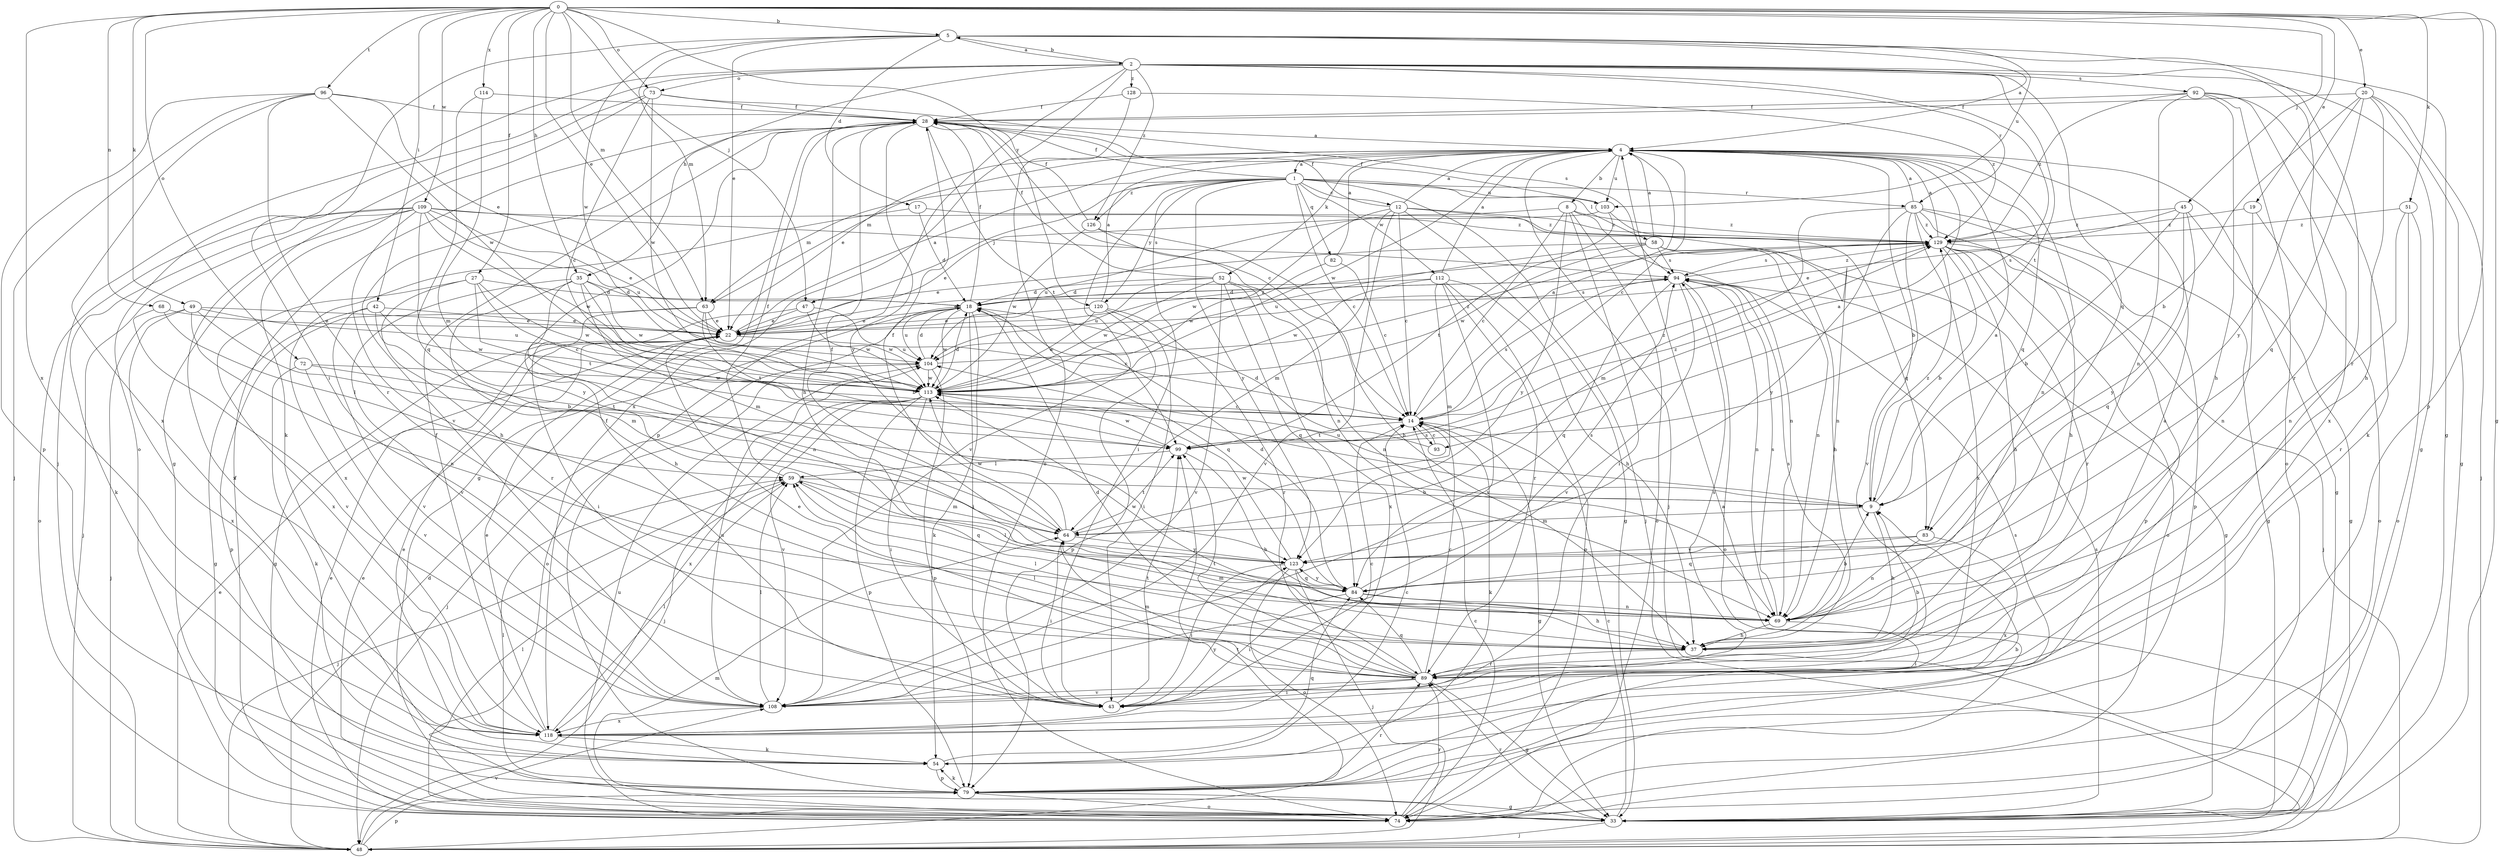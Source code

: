 strict digraph  {
0;
1;
2;
4;
5;
8;
9;
12;
14;
17;
18;
19;
20;
22;
27;
28;
33;
35;
37;
42;
43;
45;
47;
48;
49;
51;
52;
54;
58;
59;
63;
64;
68;
69;
72;
73;
74;
79;
82;
83;
84;
85;
89;
92;
93;
94;
96;
99;
103;
104;
108;
109;
112;
113;
114;
118;
120;
123;
126;
128;
129;
0 -> 5  [label=b];
0 -> 19  [label=e];
0 -> 20  [label=e];
0 -> 22  [label=e];
0 -> 27  [label=f];
0 -> 33  [label=g];
0 -> 35  [label=h];
0 -> 42  [label=i];
0 -> 45  [label=j];
0 -> 47  [label=j];
0 -> 49  [label=k];
0 -> 51  [label=k];
0 -> 63  [label=m];
0 -> 68  [label=n];
0 -> 72  [label=o];
0 -> 73  [label=o];
0 -> 79  [label=p];
0 -> 96  [label=t];
0 -> 109  [label=w];
0 -> 114  [label=x];
0 -> 118  [label=x];
0 -> 120  [label=y];
1 -> 12  [label=c];
1 -> 14  [label=c];
1 -> 28  [label=f];
1 -> 43  [label=i];
1 -> 47  [label=j];
1 -> 48  [label=j];
1 -> 58  [label=l];
1 -> 63  [label=m];
1 -> 82  [label=q];
1 -> 85  [label=r];
1 -> 103  [label=u];
1 -> 108  [label=v];
1 -> 112  [label=w];
1 -> 120  [label=y];
1 -> 123  [label=y];
1 -> 126  [label=z];
2 -> 5  [label=b];
2 -> 33  [label=g];
2 -> 35  [label=h];
2 -> 48  [label=j];
2 -> 73  [label=o];
2 -> 74  [label=o];
2 -> 79  [label=p];
2 -> 83  [label=q];
2 -> 85  [label=r];
2 -> 89  [label=r];
2 -> 92  [label=s];
2 -> 93  [label=s];
2 -> 99  [label=t];
2 -> 118  [label=x];
2 -> 126  [label=z];
2 -> 128  [label=z];
4 -> 1  [label=a];
4 -> 8  [label=b];
4 -> 9  [label=b];
4 -> 14  [label=c];
4 -> 22  [label=e];
4 -> 33  [label=g];
4 -> 48  [label=j];
4 -> 52  [label=k];
4 -> 63  [label=m];
4 -> 69  [label=n];
4 -> 83  [label=q];
4 -> 103  [label=u];
4 -> 113  [label=w];
5 -> 2  [label=a];
5 -> 4  [label=a];
5 -> 17  [label=d];
5 -> 22  [label=e];
5 -> 33  [label=g];
5 -> 43  [label=i];
5 -> 63  [label=m];
5 -> 89  [label=r];
5 -> 103  [label=u];
5 -> 113  [label=w];
8 -> 14  [label=c];
8 -> 43  [label=i];
8 -> 69  [label=n];
8 -> 74  [label=o];
8 -> 104  [label=u];
8 -> 123  [label=y];
8 -> 129  [label=z];
9 -> 4  [label=a];
9 -> 37  [label=h];
9 -> 64  [label=m];
9 -> 104  [label=u];
9 -> 129  [label=z];
12 -> 4  [label=a];
12 -> 14  [label=c];
12 -> 28  [label=f];
12 -> 33  [label=g];
12 -> 64  [label=m];
12 -> 83  [label=q];
12 -> 108  [label=v];
12 -> 113  [label=w];
12 -> 129  [label=z];
14 -> 4  [label=a];
14 -> 33  [label=g];
14 -> 54  [label=k];
14 -> 93  [label=s];
14 -> 94  [label=s];
14 -> 99  [label=t];
14 -> 129  [label=z];
17 -> 18  [label=d];
17 -> 118  [label=x];
17 -> 129  [label=z];
18 -> 22  [label=e];
18 -> 28  [label=f];
18 -> 43  [label=i];
18 -> 54  [label=k];
18 -> 74  [label=o];
18 -> 84  [label=q];
18 -> 94  [label=s];
18 -> 104  [label=u];
18 -> 113  [label=w];
19 -> 69  [label=n];
19 -> 74  [label=o];
19 -> 129  [label=z];
20 -> 9  [label=b];
20 -> 28  [label=f];
20 -> 33  [label=g];
20 -> 37  [label=h];
20 -> 48  [label=j];
20 -> 84  [label=q];
20 -> 123  [label=y];
22 -> 4  [label=a];
22 -> 104  [label=u];
22 -> 129  [label=z];
27 -> 14  [label=c];
27 -> 18  [label=d];
27 -> 89  [label=r];
27 -> 99  [label=t];
27 -> 113  [label=w];
27 -> 118  [label=x];
28 -> 4  [label=a];
28 -> 14  [label=c];
28 -> 33  [label=g];
28 -> 37  [label=h];
28 -> 99  [label=t];
28 -> 108  [label=v];
28 -> 123  [label=y];
33 -> 14  [label=c];
33 -> 22  [label=e];
33 -> 48  [label=j];
33 -> 59  [label=l];
33 -> 89  [label=r];
33 -> 94  [label=s];
35 -> 9  [label=b];
35 -> 18  [label=d];
35 -> 37  [label=h];
35 -> 64  [label=m];
35 -> 69  [label=n];
35 -> 108  [label=v];
35 -> 113  [label=w];
37 -> 59  [label=l];
37 -> 89  [label=r];
37 -> 94  [label=s];
42 -> 22  [label=e];
42 -> 33  [label=g];
42 -> 64  [label=m];
42 -> 108  [label=v];
42 -> 113  [label=w];
43 -> 14  [label=c];
43 -> 28  [label=f];
43 -> 99  [label=t];
45 -> 9  [label=b];
45 -> 22  [label=e];
45 -> 33  [label=g];
45 -> 84  [label=q];
45 -> 123  [label=y];
45 -> 129  [label=z];
47 -> 14  [label=c];
47 -> 22  [label=e];
47 -> 33  [label=g];
47 -> 113  [label=w];
48 -> 4  [label=a];
48 -> 18  [label=d];
48 -> 22  [label=e];
48 -> 79  [label=p];
48 -> 99  [label=t];
48 -> 108  [label=v];
49 -> 9  [label=b];
49 -> 22  [label=e];
49 -> 48  [label=j];
49 -> 69  [label=n];
49 -> 104  [label=u];
49 -> 118  [label=x];
51 -> 69  [label=n];
51 -> 74  [label=o];
51 -> 89  [label=r];
51 -> 129  [label=z];
52 -> 18  [label=d];
52 -> 28  [label=f];
52 -> 69  [label=n];
52 -> 84  [label=q];
52 -> 104  [label=u];
52 -> 108  [label=v];
52 -> 113  [label=w];
52 -> 118  [label=x];
54 -> 14  [label=c];
54 -> 22  [label=e];
54 -> 79  [label=p];
54 -> 84  [label=q];
58 -> 4  [label=a];
58 -> 22  [label=e];
58 -> 33  [label=g];
58 -> 37  [label=h];
58 -> 69  [label=n];
58 -> 94  [label=s];
58 -> 104  [label=u];
58 -> 113  [label=w];
59 -> 9  [label=b];
59 -> 28  [label=f];
59 -> 48  [label=j];
59 -> 64  [label=m];
59 -> 84  [label=q];
63 -> 22  [label=e];
63 -> 43  [label=i];
63 -> 79  [label=p];
63 -> 99  [label=t];
63 -> 113  [label=w];
64 -> 28  [label=f];
64 -> 43  [label=i];
64 -> 99  [label=t];
64 -> 113  [label=w];
64 -> 123  [label=y];
68 -> 22  [label=e];
68 -> 59  [label=l];
68 -> 108  [label=v];
69 -> 9  [label=b];
69 -> 37  [label=h];
69 -> 43  [label=i];
69 -> 64  [label=m];
69 -> 94  [label=s];
69 -> 113  [label=w];
72 -> 54  [label=k];
72 -> 99  [label=t];
72 -> 108  [label=v];
72 -> 113  [label=w];
73 -> 14  [label=c];
73 -> 28  [label=f];
73 -> 33  [label=g];
73 -> 54  [label=k];
73 -> 94  [label=s];
73 -> 113  [label=w];
74 -> 14  [label=c];
74 -> 22  [label=e];
74 -> 28  [label=f];
74 -> 64  [label=m];
74 -> 89  [label=r];
74 -> 104  [label=u];
79 -> 9  [label=b];
79 -> 33  [label=g];
79 -> 54  [label=k];
79 -> 59  [label=l];
79 -> 74  [label=o];
79 -> 89  [label=r];
79 -> 94  [label=s];
82 -> 4  [label=a];
82 -> 14  [label=c];
82 -> 113  [label=w];
83 -> 69  [label=n];
83 -> 84  [label=q];
83 -> 118  [label=x];
83 -> 123  [label=y];
84 -> 18  [label=d];
84 -> 37  [label=h];
84 -> 43  [label=i];
84 -> 59  [label=l];
84 -> 69  [label=n];
84 -> 94  [label=s];
84 -> 123  [label=y];
85 -> 4  [label=a];
85 -> 33  [label=g];
85 -> 37  [label=h];
85 -> 64  [label=m];
85 -> 79  [label=p];
85 -> 108  [label=v];
85 -> 118  [label=x];
85 -> 123  [label=y];
85 -> 129  [label=z];
89 -> 4  [label=a];
89 -> 9  [label=b];
89 -> 14  [label=c];
89 -> 18  [label=d];
89 -> 22  [label=e];
89 -> 33  [label=g];
89 -> 43  [label=i];
89 -> 59  [label=l];
89 -> 64  [label=m];
89 -> 84  [label=q];
89 -> 99  [label=t];
89 -> 108  [label=v];
92 -> 28  [label=f];
92 -> 37  [label=h];
92 -> 54  [label=k];
92 -> 69  [label=n];
92 -> 74  [label=o];
92 -> 118  [label=x];
92 -> 129  [label=z];
93 -> 14  [label=c];
93 -> 18  [label=d];
94 -> 18  [label=d];
94 -> 22  [label=e];
94 -> 69  [label=n];
94 -> 74  [label=o];
94 -> 84  [label=q];
94 -> 108  [label=v];
94 -> 129  [label=z];
96 -> 22  [label=e];
96 -> 28  [label=f];
96 -> 48  [label=j];
96 -> 79  [label=p];
96 -> 89  [label=r];
96 -> 113  [label=w];
96 -> 118  [label=x];
99 -> 4  [label=a];
99 -> 37  [label=h];
99 -> 59  [label=l];
99 -> 113  [label=w];
99 -> 129  [label=z];
103 -> 22  [label=e];
103 -> 28  [label=f];
103 -> 69  [label=n];
103 -> 99  [label=t];
104 -> 18  [label=d];
104 -> 48  [label=j];
104 -> 79  [label=p];
104 -> 113  [label=w];
104 -> 129  [label=z];
108 -> 59  [label=l];
108 -> 94  [label=s];
108 -> 104  [label=u];
108 -> 118  [label=x];
109 -> 22  [label=e];
109 -> 37  [label=h];
109 -> 48  [label=j];
109 -> 54  [label=k];
109 -> 74  [label=o];
109 -> 94  [label=s];
109 -> 104  [label=u];
109 -> 113  [label=w];
109 -> 118  [label=x];
109 -> 123  [label=y];
109 -> 129  [label=z];
112 -> 4  [label=a];
112 -> 18  [label=d];
112 -> 37  [label=h];
112 -> 64  [label=m];
112 -> 74  [label=o];
112 -> 89  [label=r];
112 -> 108  [label=v];
112 -> 113  [label=w];
113 -> 14  [label=c];
113 -> 18  [label=d];
113 -> 43  [label=i];
113 -> 48  [label=j];
113 -> 79  [label=p];
113 -> 108  [label=v];
113 -> 118  [label=x];
114 -> 28  [label=f];
114 -> 64  [label=m];
114 -> 84  [label=q];
118 -> 22  [label=e];
118 -> 28  [label=f];
118 -> 54  [label=k];
118 -> 59  [label=l];
118 -> 123  [label=y];
120 -> 4  [label=a];
120 -> 22  [label=e];
120 -> 43  [label=i];
120 -> 79  [label=p];
120 -> 89  [label=r];
120 -> 113  [label=w];
123 -> 28  [label=f];
123 -> 43  [label=i];
123 -> 48  [label=j];
123 -> 74  [label=o];
123 -> 84  [label=q];
123 -> 113  [label=w];
126 -> 28  [label=f];
126 -> 37  [label=h];
126 -> 69  [label=n];
126 -> 113  [label=w];
128 -> 28  [label=f];
128 -> 74  [label=o];
128 -> 129  [label=z];
129 -> 4  [label=a];
129 -> 9  [label=b];
129 -> 37  [label=h];
129 -> 48  [label=j];
129 -> 74  [label=o];
129 -> 79  [label=p];
129 -> 89  [label=r];
129 -> 94  [label=s];
}
